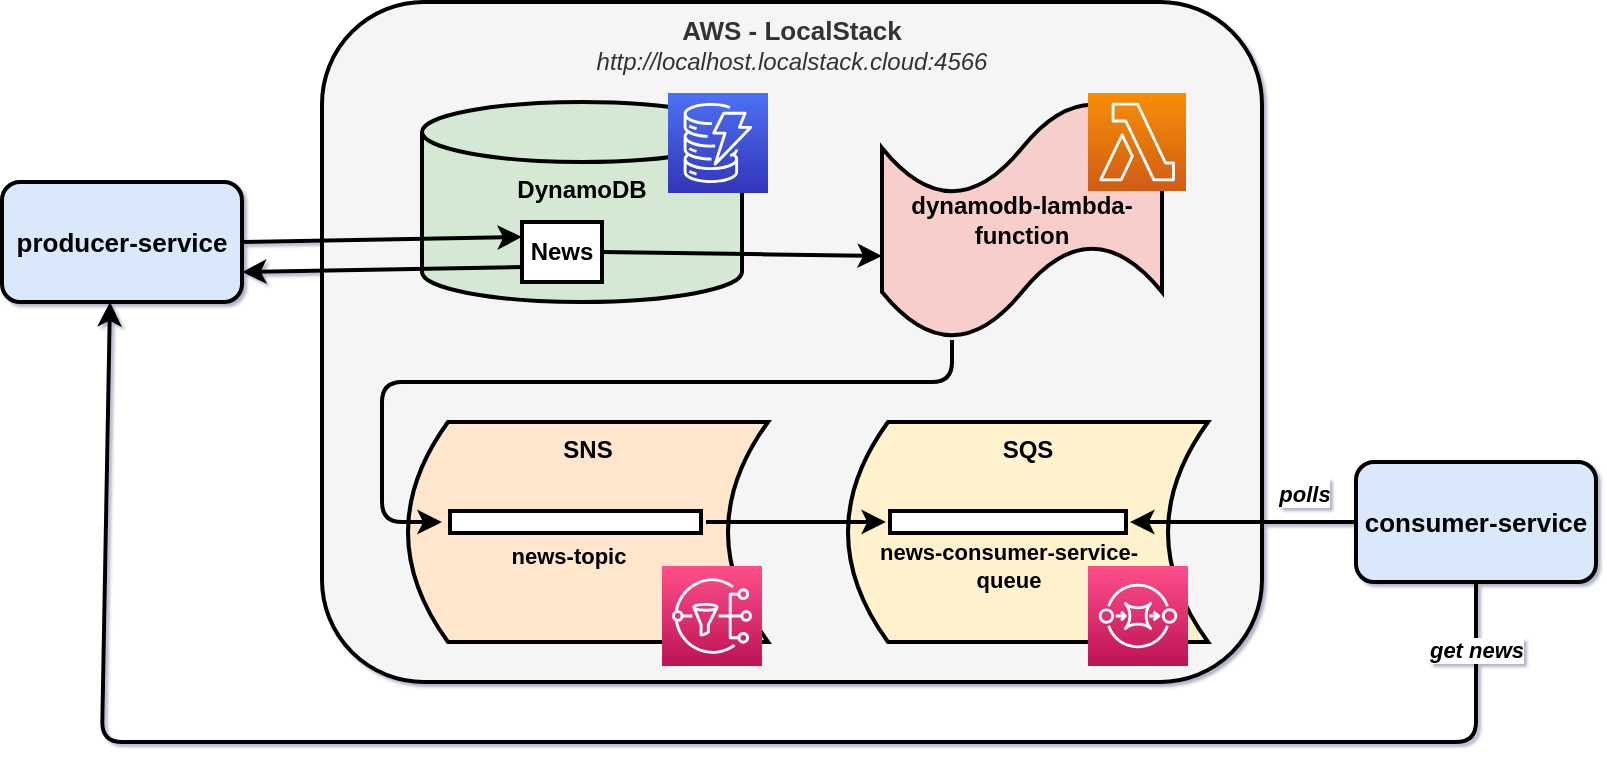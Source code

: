 <mxfile version="20.1.1" type="device"><diagram id="XwkJuM2J8qYWGnsBCR0A" name="Page-1"><mxGraphModel dx="946" dy="593" grid="1" gridSize="10" guides="1" tooltips="1" connect="1" arrows="1" fold="1" page="1" pageScale="1" pageWidth="827" pageHeight="1169" math="0" shadow="1"><root><mxCell id="0"/><mxCell id="1" parent="0"/><mxCell id="s9N_xNdwKeTXp1IF4igJ-2" value="&lt;b&gt;&lt;font style=&quot;font-size: 13px;&quot;&gt;AWS - LocalStack&lt;/font&gt;&lt;/b&gt;&lt;br&gt;&lt;i&gt;http://localhost.localstack.cloud:4566&lt;/i&gt;" style="rounded=1;whiteSpace=wrap;html=1;strokeWidth=2;verticalAlign=top;fillColor=#f5f5f5;fontColor=#333333;strokeColor=#000000;" parent="1" vertex="1"><mxGeometry x="175" y="10" width="470" height="340" as="geometry"/></mxCell><mxCell id="F98nN_vD2-VH0_kxPilt-8" value="&lt;b&gt;SQS&lt;/b&gt;" style="shape=dataStorage;whiteSpace=wrap;html=1;fixedSize=1;strokeWidth=2;horizontal=1;verticalAlign=top;fillColor=#fff2cc;strokeColor=#000000;" parent="1" vertex="1"><mxGeometry x="438" y="220" width="180" height="110" as="geometry"/></mxCell><mxCell id="F98nN_vD2-VH0_kxPilt-2" value="&lt;b&gt;SNS&lt;/b&gt;" style="shape=dataStorage;whiteSpace=wrap;html=1;fixedSize=1;strokeWidth=2;horizontal=1;verticalAlign=top;fillColor=#ffe6cc;strokeColor=#000000;" parent="1" vertex="1"><mxGeometry x="218" y="220" width="180" height="110" as="geometry"/></mxCell><mxCell id="s9N_xNdwKeTXp1IF4igJ-1" value="&lt;b&gt;&lt;font style=&quot;font-size: 13px;&quot;&gt;producer-service&lt;/font&gt;&lt;/b&gt;" style="rounded=1;whiteSpace=wrap;html=1;strokeWidth=2;fillColor=#dae8fc;strokeColor=#000000;" parent="1" vertex="1"><mxGeometry x="15" y="100" width="120" height="60" as="geometry"/></mxCell><mxCell id="s9N_xNdwKeTXp1IF4igJ-4" value="&lt;b&gt;DynamoDB&lt;/b&gt;" style="shape=cylinder3;whiteSpace=wrap;html=1;boundedLbl=1;backgroundOutline=1;size=15;strokeWidth=2;fillColor=#d5e8d4;strokeColor=#000000;verticalAlign=top;" parent="1" vertex="1"><mxGeometry x="225" y="60" width="160" height="100" as="geometry"/></mxCell><mxCell id="uya4Zk-DpXdllJpyeFSZ-1" value="&lt;b&gt;&lt;font style=&quot;font-size: 13px;&quot;&gt;consumer-service&lt;/font&gt;&lt;/b&gt;" style="rounded=1;whiteSpace=wrap;html=1;strokeWidth=2;fillColor=#dae8fc;strokeColor=#000000;" parent="1" vertex="1"><mxGeometry x="692" y="240" width="120" height="60" as="geometry"/></mxCell><mxCell id="uya4Zk-DpXdllJpyeFSZ-2" value="" style="endArrow=classic;startArrow=none;html=1;rounded=0;strokeWidth=2;startFill=0;" parent="1" edge="1"><mxGeometry width="50" height="50" relative="1" as="geometry"><mxPoint x="367" y="270" as="sourcePoint"/><mxPoint x="457" y="270" as="targetPoint"/></mxGeometry></mxCell><mxCell id="uya4Zk-DpXdllJpyeFSZ-4" value="" style="endArrow=classic;startArrow=none;html=1;rounded=0;strokeWidth=2;startFill=0;exitX=0;exitY=0.5;exitDx=0;exitDy=0;" parent="1" source="uya4Zk-DpXdllJpyeFSZ-1" edge="1"><mxGeometry width="50" height="50" relative="1" as="geometry"><mxPoint x="619" y="260" as="sourcePoint"/><mxPoint x="579" y="270" as="targetPoint"/></mxGeometry></mxCell><mxCell id="uya4Zk-DpXdllJpyeFSZ-6" value="&lt;b&gt;&lt;i&gt;&lt;font style=&quot;font-size: 11px;&quot;&gt;polls&lt;/font&gt;&lt;/i&gt;&lt;/b&gt;" style="edgeLabel;html=1;align=center;verticalAlign=middle;resizable=0;points=[];fontSize=13;" parent="uya4Zk-DpXdllJpyeFSZ-4" vertex="1" connectable="0"><mxGeometry x="-0.14" y="-1" relative="1" as="geometry"><mxPoint x="22" y="-14" as="offset"/></mxGeometry></mxCell><mxCell id="KX_8FwRtArfrw48me8Dh-2" value="" style="shape=flexArrow;endArrow=none;startArrow=none;html=1;rounded=0;startFill=0;endFill=0;strokeWidth=2;fillColor=default;" parent="1" edge="1"><mxGeometry width="100" height="100" relative="1" as="geometry"><mxPoint x="238" y="270" as="sourcePoint"/><mxPoint x="365.5" y="270" as="targetPoint"/></mxGeometry></mxCell><mxCell id="F98nN_vD2-VH0_kxPilt-4" value="&lt;b&gt;news-topic&lt;/b&gt;" style="edgeLabel;html=1;align=center;verticalAlign=middle;resizable=0;points=[];labelBackgroundColor=none;" parent="KX_8FwRtArfrw48me8Dh-2" vertex="1" connectable="0"><mxGeometry x="-0.028" y="-2" relative="1" as="geometry"><mxPoint x="-2" y="15" as="offset"/></mxGeometry></mxCell><mxCell id="KX_8FwRtArfrw48me8Dh-4" value="" style="shape=flexArrow;endArrow=none;startArrow=none;html=1;rounded=0;startFill=0;endFill=0;strokeWidth=2;fillColor=default;" parent="1" edge="1"><mxGeometry width="100" height="100" relative="1" as="geometry"><mxPoint x="458" y="270" as="sourcePoint"/><mxPoint x="578" y="270" as="targetPoint"/></mxGeometry></mxCell><mxCell id="F98nN_vD2-VH0_kxPilt-5" value="&lt;b&gt;news-consumer-service-&lt;br&gt;queue&lt;/b&gt;" style="edgeLabel;html=1;align=center;verticalAlign=middle;resizable=0;points=[];labelBackgroundColor=none;" parent="KX_8FwRtArfrw48me8Dh-4" vertex="1" connectable="0"><mxGeometry x="-0.117" relative="1" as="geometry"><mxPoint x="7" y="22" as="offset"/></mxGeometry></mxCell><mxCell id="F98nN_vD2-VH0_kxPilt-11" value="" style="endArrow=classic;startArrow=none;html=1;rounded=0;strokeWidth=2;exitX=1;exitY=0.5;exitDx=0;exitDy=0;startFill=0;entryX=0;entryY=0.25;entryDx=0;entryDy=0;" parent="1" source="s9N_xNdwKeTXp1IF4igJ-1" target="F98nN_vD2-VH0_kxPilt-14" edge="1"><mxGeometry width="50" height="50" relative="1" as="geometry"><mxPoint x="145" y="210" as="sourcePoint"/><mxPoint x="245" y="150" as="targetPoint"/></mxGeometry></mxCell><mxCell id="F98nN_vD2-VH0_kxPilt-14" value="&lt;b&gt;News&lt;/b&gt;" style="rounded=0;whiteSpace=wrap;html=1;labelBackgroundColor=none;strokeColor=#000000;strokeWidth=2;" parent="1" vertex="1"><mxGeometry x="275" y="120" width="40" height="30" as="geometry"/></mxCell><mxCell id="F98nN_vD2-VH0_kxPilt-15" value="" style="endArrow=classic;html=1;exitX=0.5;exitY=1;exitDx=0;exitDy=0;entryX=0.45;entryY=1;entryDx=0;entryDy=0;entryPerimeter=0;strokeWidth=2;rounded=1;" parent="1" source="uya4Zk-DpXdllJpyeFSZ-1" target="s9N_xNdwKeTXp1IF4igJ-1" edge="1"><mxGeometry width="50" height="50" relative="1" as="geometry"><mxPoint x="705" y="310" as="sourcePoint"/><mxPoint x="65" y="360" as="targetPoint"/><Array as="points"><mxPoint x="752" y="380"/><mxPoint x="65" y="380"/></Array></mxGeometry></mxCell><mxCell id="F98nN_vD2-VH0_kxPilt-16" value="&lt;b&gt;&lt;i&gt;get news&lt;/i&gt;&lt;/b&gt;" style="edgeLabel;html=1;align=center;verticalAlign=middle;resizable=0;points=[];" parent="F98nN_vD2-VH0_kxPilt-15" vertex="1" connectable="0"><mxGeometry x="-0.932" relative="1" as="geometry"><mxPoint as="offset"/></mxGeometry></mxCell><mxCell id="F98nN_vD2-VH0_kxPilt-19" value="" style="endArrow=classic;html=1;rounded=0;fontSize=11;strokeWidth=2;entryX=1;entryY=0.75;entryDx=0;entryDy=0;exitX=0;exitY=0.75;exitDx=0;exitDy=0;" parent="1" source="F98nN_vD2-VH0_kxPilt-14" target="s9N_xNdwKeTXp1IF4igJ-1" edge="1"><mxGeometry width="50" height="50" relative="1" as="geometry"><mxPoint x="275" y="310" as="sourcePoint"/><mxPoint x="325" y="260" as="targetPoint"/></mxGeometry></mxCell><mxCell id="2mZ-xxGg4LJ_8R0_8QHY-1" value="&lt;b&gt;dynamodb-lambda-function&lt;/b&gt;" style="shape=tape;whiteSpace=wrap;html=1;strokeWidth=2;fillColor=#f8cecc;strokeColor=#000000;" parent="1" vertex="1"><mxGeometry x="455" y="59" width="140" height="120" as="geometry"/></mxCell><mxCell id="2mZ-xxGg4LJ_8R0_8QHY-3" value="" style="endArrow=classic;startArrow=none;html=1;rounded=0;strokeWidth=2;startFill=0;exitX=1;exitY=0.5;exitDx=0;exitDy=0;entryX=0;entryY=0.65;entryDx=0;entryDy=0;entryPerimeter=0;" parent="1" source="F98nN_vD2-VH0_kxPilt-14" target="2mZ-xxGg4LJ_8R0_8QHY-1" edge="1"><mxGeometry width="50" height="50" relative="1" as="geometry"><mxPoint x="380" y="310" as="sourcePoint"/><mxPoint x="470" y="310" as="targetPoint"/></mxGeometry></mxCell><mxCell id="2mZ-xxGg4LJ_8R0_8QHY-4" value="" style="endArrow=classic;startArrow=none;html=1;rounded=1;strokeWidth=2;startFill=0;exitX=0.25;exitY=1;exitDx=0;exitDy=0;exitPerimeter=0;entryX=0.094;entryY=0.455;entryDx=0;entryDy=0;entryPerimeter=0;" parent="1" source="2mZ-xxGg4LJ_8R0_8QHY-1" target="F98nN_vD2-VH0_kxPilt-2" edge="1"><mxGeometry width="50" height="50" relative="1" as="geometry"><mxPoint x="380" y="310" as="sourcePoint"/><mxPoint x="245" y="300" as="targetPoint"/><Array as="points"><mxPoint x="490" y="200"/><mxPoint x="205" y="200"/><mxPoint x="205" y="270"/></Array></mxGeometry></mxCell><mxCell id="2mZ-xxGg4LJ_8R0_8QHY-5" value="" style="sketch=0;points=[[0,0,0],[0.25,0,0],[0.5,0,0],[0.75,0,0],[1,0,0],[0,1,0],[0.25,1,0],[0.5,1,0],[0.75,1,0],[1,1,0],[0,0.25,0],[0,0.5,0],[0,0.75,0],[1,0.25,0],[1,0.5,0],[1,0.75,0]];outlineConnect=0;fontColor=#232F3E;gradientColor=#4D72F3;gradientDirection=north;fillColor=#3334B9;strokeColor=#ffffff;dashed=0;verticalLabelPosition=bottom;verticalAlign=top;align=center;html=1;fontSize=12;fontStyle=0;aspect=fixed;shape=mxgraph.aws4.resourceIcon;resIcon=mxgraph.aws4.dynamodb;" parent="1" vertex="1"><mxGeometry x="348" y="55.5" width="50" height="50" as="geometry"/></mxCell><mxCell id="2mZ-xxGg4LJ_8R0_8QHY-7" value="" style="sketch=0;points=[[0,0,0],[0.25,0,0],[0.5,0,0],[0.75,0,0],[1,0,0],[0,1,0],[0.25,1,0],[0.5,1,0],[0.75,1,0],[1,1,0],[0,0.25,0],[0,0.5,0],[0,0.75,0],[1,0.25,0],[1,0.5,0],[1,0.75,0]];outlineConnect=0;fontColor=#232F3E;gradientColor=#F78E04;gradientDirection=north;fillColor=#D05C17;strokeColor=#ffffff;dashed=0;verticalLabelPosition=bottom;verticalAlign=top;align=center;html=1;fontSize=12;fontStyle=0;aspect=fixed;shape=mxgraph.aws4.resourceIcon;resIcon=mxgraph.aws4.lambda;" parent="1" vertex="1"><mxGeometry x="558" y="55.5" width="49" height="49" as="geometry"/></mxCell><mxCell id="2mZ-xxGg4LJ_8R0_8QHY-8" value="" style="sketch=0;points=[[0,0,0],[0.25,0,0],[0.5,0,0],[0.75,0,0],[1,0,0],[0,1,0],[0.25,1,0],[0.5,1,0],[0.75,1,0],[1,1,0],[0,0.25,0],[0,0.5,0],[0,0.75,0],[1,0.25,0],[1,0.5,0],[1,0.75,0]];outlineConnect=0;fontColor=#232F3E;gradientColor=#FF4F8B;gradientDirection=north;fillColor=#BC1356;strokeColor=#ffffff;dashed=0;verticalLabelPosition=bottom;verticalAlign=top;align=center;html=1;fontSize=12;fontStyle=0;aspect=fixed;shape=mxgraph.aws4.resourceIcon;resIcon=mxgraph.aws4.sns;" parent="1" vertex="1"><mxGeometry x="345" y="292" width="50" height="50" as="geometry"/></mxCell><mxCell id="2mZ-xxGg4LJ_8R0_8QHY-9" value="" style="sketch=0;points=[[0,0,0],[0.25,0,0],[0.5,0,0],[0.75,0,0],[1,0,0],[0,1,0],[0.25,1,0],[0.5,1,0],[0.75,1,0],[1,1,0],[0,0.25,0],[0,0.5,0],[0,0.75,0],[1,0.25,0],[1,0.5,0],[1,0.75,0]];outlineConnect=0;fontColor=#232F3E;gradientColor=#FF4F8B;gradientDirection=north;fillColor=#BC1356;strokeColor=#ffffff;dashed=0;verticalLabelPosition=bottom;verticalAlign=top;align=center;html=1;fontSize=12;fontStyle=0;aspect=fixed;shape=mxgraph.aws4.resourceIcon;resIcon=mxgraph.aws4.sqs;" parent="1" vertex="1"><mxGeometry x="558" y="292" width="50" height="50" as="geometry"/></mxCell></root></mxGraphModel></diagram></mxfile>